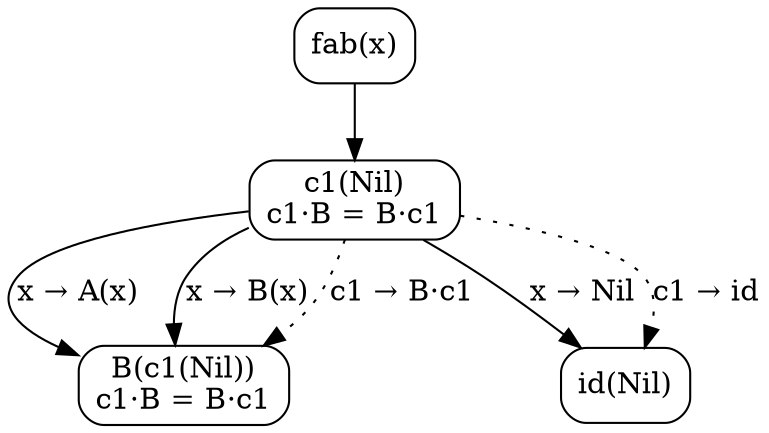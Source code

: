 digraph {
  node [shape=box, style=rounded];

  C0 [label="fab(x)"];
  G1 [label="c1(Nil)\nc1·B = B·c1"];
  C0 -> G1;
  C1 [label="B(c1(Nil))\nc1·B = B·c1"];
  G1 -> C1 [label="x → A(x)"];
  G1 -> C1 [label="x → B(x)"];
  G1 -> C1 [label="c1 → B·c1", style=dotted];
  C3 [label="id(Nil)"];
  G1 -> C3 [label="x → Nil"];
  G1 -> C3 [label="c1 → id", style=dotted];
}
